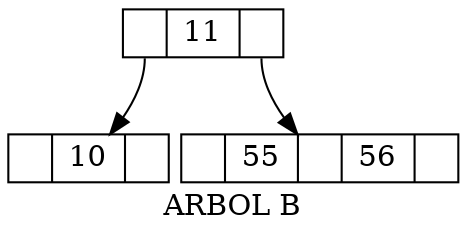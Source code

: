 digraph B{
nodesep=0.08;
node [shape=record,width=0.1,height=0.1];
nodo11[label="<h0>| 11| <h1>" ];
nodo10[label="<h0>| 10| <h1>" ];
nodo55[label="<h0>| 55| <h1>| 56| <h2>" ];
nodo11:h0->nodo10;
nodo11:h1->nodo55;
label = " ARBOL B "; 
}
